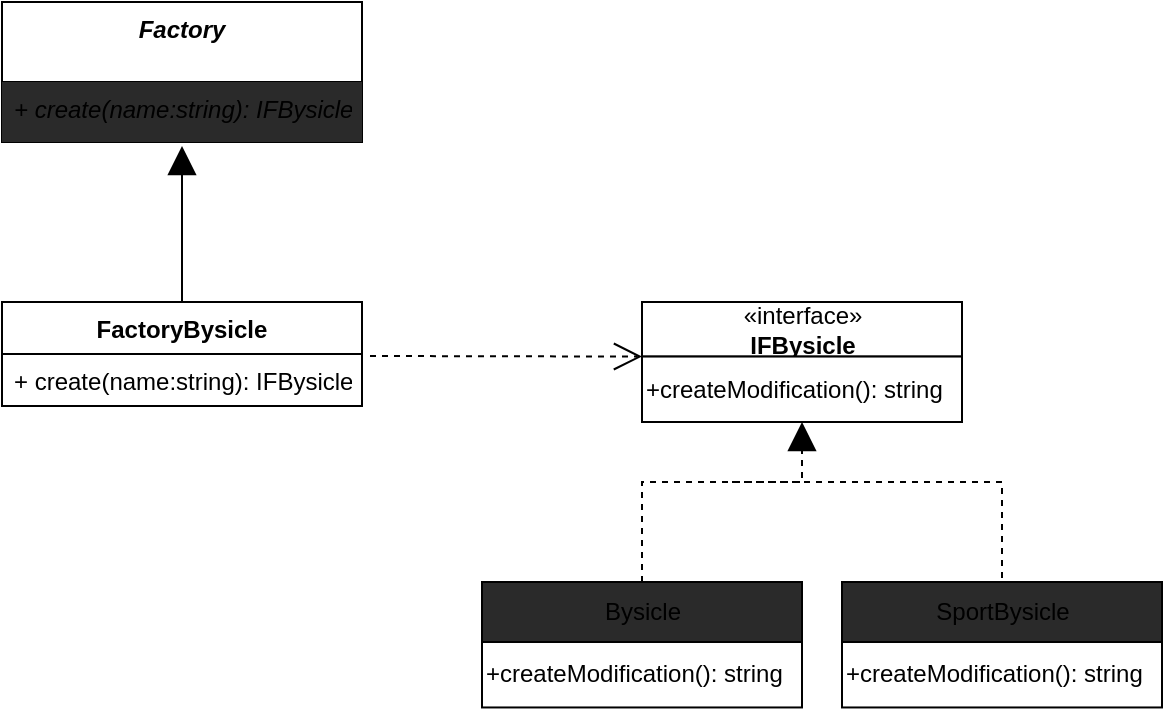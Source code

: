 <mxfile>
    <diagram id="nZ2TPvJNz6dITwZ6QeqS" name="Страница 1">
        <mxGraphModel dx="791" dy="370" grid="1" gridSize="10" guides="1" tooltips="1" connect="1" arrows="1" fold="1" page="1" pageScale="1" pageWidth="827" pageHeight="1169" math="0" shadow="0">
            <root>
                <mxCell id="0"/>
                <mxCell id="1" parent="0"/>
                <mxCell id="4" value="" style="group" parent="1" vertex="1" connectable="0">
                    <mxGeometry x="400" y="180" width="160" height="60" as="geometry"/>
                </mxCell>
                <mxCell id="2" value="«interface»&lt;br&gt;&lt;b&gt;IFBysicle&lt;/b&gt;" style="html=1;" parent="4" vertex="1">
                    <mxGeometry width="160" height="27.273" as="geometry"/>
                </mxCell>
                <mxCell id="3" value="+createModification(): string" style="rounded=0;whiteSpace=wrap;html=1;align=left;" parent="4" vertex="1">
                    <mxGeometry y="27.273" width="160" height="32.727" as="geometry"/>
                </mxCell>
                <mxCell id="5" value="Factory" style="swimlane;fontStyle=3;align=center;verticalAlign=top;childLayout=stackLayout;horizontal=1;startSize=40;horizontalStack=0;resizeParent=1;resizeParentMax=0;resizeLast=0;collapsible=1;marginBottom=0;" parent="1" vertex="1">
                    <mxGeometry x="80" y="30" width="180" height="70" as="geometry"/>
                </mxCell>
                <mxCell id="8" value="+ create(name:string): IFBysicle" style="text;strokeColor=none;align=left;verticalAlign=top;spacingLeft=4;spacingRight=4;overflow=hidden;rotatable=0;points=[[0,0.5],[1,0.5]];portConstraint=eastwest;fillColor=#2a2a2a;fontStyle=2" parent="5" vertex="1">
                    <mxGeometry y="40" width="180" height="30" as="geometry"/>
                </mxCell>
                <mxCell id="16" value="" style="endArrow=open;dashed=1;endFill=0;endSize=12;html=1;entryX=0;entryY=0;entryDx=0;entryDy=0;" parent="1" target="3" edge="1">
                    <mxGeometry width="160" relative="1" as="geometry">
                        <mxPoint x="264" y="207" as="sourcePoint"/>
                        <mxPoint x="360" y="64" as="targetPoint"/>
                    </mxGeometry>
                </mxCell>
                <mxCell id="17" value="FactoryBysicle" style="swimlane;fontStyle=1;align=center;verticalAlign=top;childLayout=stackLayout;horizontal=1;startSize=26;horizontalStack=0;resizeParent=1;resizeParentMax=0;resizeLast=0;collapsible=1;marginBottom=0;" parent="1" vertex="1">
                    <mxGeometry x="80" y="180" width="180" height="52" as="geometry"/>
                </mxCell>
                <mxCell id="20" value="+ create(name:string): IFBysicle" style="text;strokeColor=none;fillColor=none;align=left;verticalAlign=top;spacingLeft=4;spacingRight=4;overflow=hidden;rotatable=0;points=[[0,0.5],[1,0.5]];portConstraint=eastwest;fontStyle=0" parent="17" vertex="1">
                    <mxGeometry y="26" width="180" height="26" as="geometry"/>
                </mxCell>
                <mxCell id="27" value="" style="endArrow=block;endFill=1;endSize=12;html=1;exitX=0.5;exitY=0;exitDx=0;exitDy=0;rounded=0;entryX=0.5;entryY=1.067;entryDx=0;entryDy=0;entryPerimeter=0;" parent="1" source="17" target="8" edge="1">
                    <mxGeometry width="160" relative="1" as="geometry">
                        <mxPoint x="360" y="230" as="sourcePoint"/>
                        <mxPoint x="180" y="102" as="targetPoint"/>
                        <Array as="points"/>
                    </mxGeometry>
                </mxCell>
                <mxCell id="40" value="" style="group" parent="1" vertex="1" connectable="0">
                    <mxGeometry x="390" y="270" width="130" as="geometry"/>
                </mxCell>
                <mxCell id="39" value="" style="endArrow=none;dashed=1;endFill=0;endSize=12;html=1;entryX=0.5;entryY=0;entryDx=0;entryDy=0;rounded=0;" parent="40" target="37" edge="1">
                    <mxGeometry width="160" relative="1" as="geometry">
                        <mxPoint x="55" as="sourcePoint"/>
                        <mxPoint x="215" as="targetPoint"/>
                        <Array as="points">
                            <mxPoint x="190"/>
                        </Array>
                    </mxGeometry>
                </mxCell>
                <mxCell id="44" value="" style="group" parent="1" vertex="1" connectable="0">
                    <mxGeometry x="320" y="320" width="160" height="62.73" as="geometry"/>
                </mxCell>
                <mxCell id="36" value="Bysicle" style="html=1;fillColor=#2a2a2a;" parent="44" vertex="1">
                    <mxGeometry width="160" height="30.0" as="geometry"/>
                </mxCell>
                <mxCell id="41" value="+createModification(): string" style="rounded=0;whiteSpace=wrap;html=1;align=left;" parent="44" vertex="1">
                    <mxGeometry y="30.003" width="160" height="32.727" as="geometry"/>
                </mxCell>
                <mxCell id="38" value="" style="endArrow=block;dashed=1;endFill=1;endSize=12;html=1;entryX=0.5;entryY=1;entryDx=0;entryDy=0;exitX=0.5;exitY=0;exitDx=0;exitDy=0;rounded=0;" parent="1" source="36" target="3" edge="1">
                    <mxGeometry width="160" relative="1" as="geometry">
                        <mxPoint x="450" y="270" as="sourcePoint"/>
                        <mxPoint x="449.58" y="240" as="targetPoint"/>
                        <Array as="points">
                            <mxPoint x="400" y="270"/>
                            <mxPoint x="480" y="270"/>
                        </Array>
                    </mxGeometry>
                </mxCell>
                <mxCell id="45" value="" style="group" parent="1" vertex="1" connectable="0">
                    <mxGeometry x="500" y="320" width="160" height="62.73" as="geometry"/>
                </mxCell>
                <mxCell id="37" value="SportBysicle" style="html=1;fillColor=#2a2a2a;" parent="45" vertex="1">
                    <mxGeometry width="160.0" height="30.0" as="geometry"/>
                </mxCell>
                <mxCell id="42" value="+createModification(): string" style="rounded=0;whiteSpace=wrap;html=1;align=left;" parent="45" vertex="1">
                    <mxGeometry y="30.003" width="160.0" height="32.727" as="geometry"/>
                </mxCell>
            </root>
        </mxGraphModel>
    </diagram>
</mxfile>